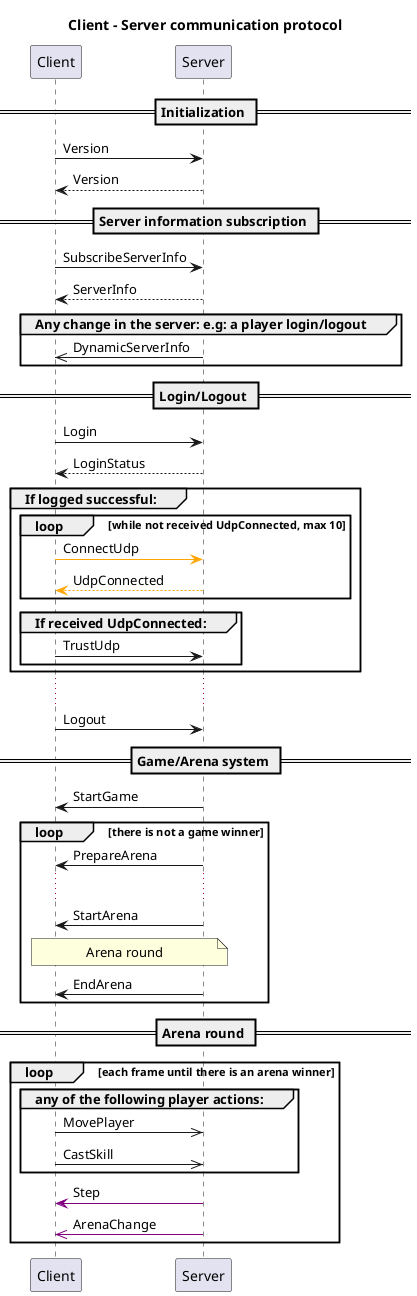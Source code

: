 @startuml

' Orange color represents an UDP message
' Purple color represents a prefered UDP message
' Default color represents TCP message

title Client - Server communication protocol

participant Client
participant Server

== Initialization ==
Client -> Server : Version
Client <-- Server : Version

== Server information subscription ==
Client -> Server : SubscribeServerInfo
Client <-- Server : ServerInfo
group Any change in the server: e.g: a player login/logout
    Client <<- Server : DynamicServerInfo
end

== Login/Logout ==
Client -> Server : Login
Client <-- Server : LoginStatus
group If logged successful:
    loop while not received UdpConnected, max 10
        Client -[#orange]> Server : ConnectUdp
        Client <[#orange]-- Server : UdpConnected
    end
    group If received UdpConnected:
        Client -> Server : TrustUdp
    end
end
...
Client -> Server : Logout

== Game/Arena system ==
Client <- Server : StartGame
loop there is not a game winner
    Client <- Server : PrepareArena
    ...
    Client <- Server : StartArena
    note over Client, Server
       Arena round
    end note
    Client <- Server : EndArena
end

== Arena round ==
loop each frame until there is an arena winner
    group any of the following player actions:
        Client ->> Server : MovePlayer
        Client ->> Server : CastSkill
    end
    Client <[#purple]- Server : Step
    Client <<[#purple]- Server : ArenaChange
end

@enduml
